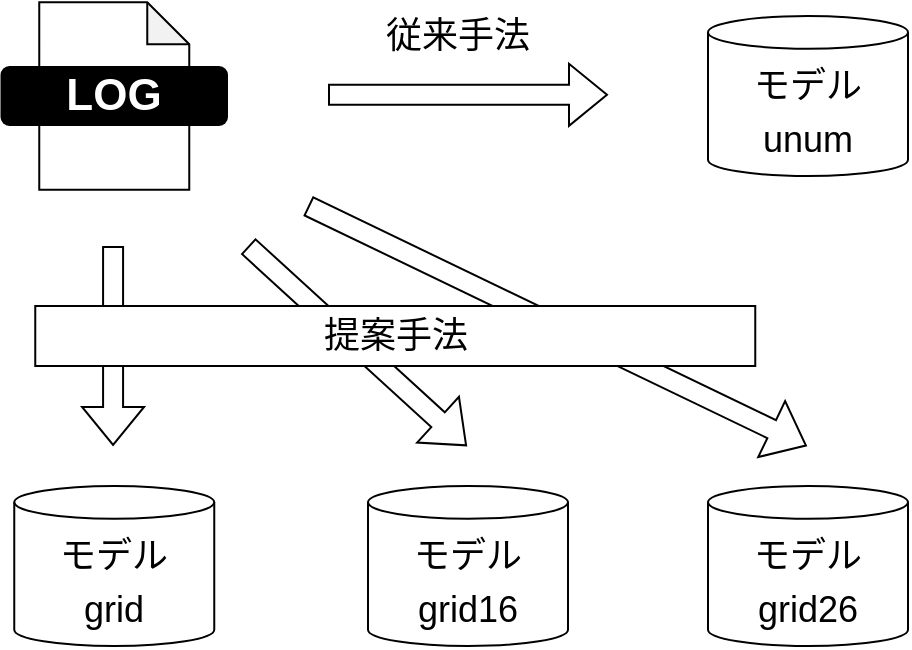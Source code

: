 <mxfile version="20.8.13" type="github">
  <diagram name="ページ1" id="foNejhQpv58raCO9X5WB">
    <mxGraphModel dx="1687" dy="927" grid="1" gridSize="10" guides="1" tooltips="1" connect="1" arrows="1" fold="1" page="1" pageScale="1" pageWidth="827" pageHeight="1169" math="0" shadow="0">
      <root>
        <mxCell id="0" />
        <mxCell id="1" parent="0" />
        <mxCell id="5ekteXIeJURZdxyqF-8k-1" value="" style="shape=note;whiteSpace=wrap;html=1;backgroundOutline=1;darkOpacity=0.05;size=21;" vertex="1" parent="1">
          <mxGeometry x="145.63" y="198.13" width="75" height="93.75" as="geometry" />
        </mxCell>
        <mxCell id="5ekteXIeJURZdxyqF-8k-2" value="&lt;span style=&quot;font-size: 22px;&quot;&gt;LOG&lt;/span&gt;" style="text;html=1;strokeColor=none;fillColor=#000000;align=center;verticalAlign=middle;whiteSpace=wrap;rounded=1;fontColor=#FFFFFF;fontStyle=1;fontSize=22;" vertex="1" parent="1">
          <mxGeometry x="126.25" y="230" width="113.75" height="30" as="geometry" />
        </mxCell>
        <mxCell id="5ekteXIeJURZdxyqF-8k-3" value="&lt;font style=&quot;font-size: 18px;&quot; color=&quot;#000000&quot;&gt;モデル&lt;br&gt;unum&lt;br&gt;&lt;/font&gt;" style="shape=cylinder3;whiteSpace=wrap;html=1;boundedLbl=1;backgroundOutline=1;size=8.179;rounded=1;labelBackgroundColor=none;fontSize=22;fontColor=#FFFFFF;fillColor=#FFFFFF;strokeColor=#000000;" vertex="1" parent="1">
          <mxGeometry x="480" y="205" width="100" height="80" as="geometry" />
        </mxCell>
        <mxCell id="5ekteXIeJURZdxyqF-8k-4" value="&lt;font style=&quot;font-size: 18px;&quot; color=&quot;#000000&quot;&gt;モデル&lt;br&gt;grid&lt;br&gt;&lt;/font&gt;" style="shape=cylinder3;whiteSpace=wrap;html=1;boundedLbl=1;backgroundOutline=1;size=8.179;rounded=1;labelBackgroundColor=none;fontSize=22;fontColor=#FFFFFF;fillColor=#FFFFFF;strokeColor=#000000;" vertex="1" parent="1">
          <mxGeometry x="133.13" y="440" width="100" height="80" as="geometry" />
        </mxCell>
        <mxCell id="5ekteXIeJURZdxyqF-8k-5" value="&lt;font style=&quot;font-size: 18px;&quot; color=&quot;#000000&quot;&gt;モデル&lt;br&gt;grid16&lt;br&gt;&lt;/font&gt;" style="shape=cylinder3;whiteSpace=wrap;html=1;boundedLbl=1;backgroundOutline=1;size=8.179;rounded=1;labelBackgroundColor=none;fontSize=22;fontColor=#FFFFFF;fillColor=#FFFFFF;strokeColor=#000000;" vertex="1" parent="1">
          <mxGeometry x="310" y="440" width="100" height="80" as="geometry" />
        </mxCell>
        <mxCell id="5ekteXIeJURZdxyqF-8k-6" value="&lt;font style=&quot;font-size: 18px;&quot; color=&quot;#000000&quot;&gt;モデル&lt;br&gt;grid26&lt;br&gt;&lt;/font&gt;" style="shape=cylinder3;whiteSpace=wrap;html=1;boundedLbl=1;backgroundOutline=1;size=8.179;rounded=1;labelBackgroundColor=none;fontSize=22;fontColor=#FFFFFF;fillColor=#FFFFFF;strokeColor=#000000;" vertex="1" parent="1">
          <mxGeometry x="480" y="440" width="100" height="80" as="geometry" />
        </mxCell>
        <mxCell id="5ekteXIeJURZdxyqF-8k-8" value="" style="shape=flexArrow;endArrow=classic;html=1;rounded=0;strokeWidth=1;fontSize=18;fontColor=#000000;" edge="1" parent="1">
          <mxGeometry width="50" height="50" relative="1" as="geometry">
            <mxPoint x="290" y="244.41" as="sourcePoint" />
            <mxPoint x="430" y="244.41" as="targetPoint" />
          </mxGeometry>
        </mxCell>
        <mxCell id="5ekteXIeJURZdxyqF-8k-9" value="" style="shape=flexArrow;endArrow=classic;html=1;rounded=0;strokeWidth=1;fontSize=18;fontColor=#000000;" edge="1" parent="1">
          <mxGeometry width="50" height="50" relative="1" as="geometry">
            <mxPoint x="182.54" y="320.0" as="sourcePoint" />
            <mxPoint x="182.54" y="420" as="targetPoint" />
          </mxGeometry>
        </mxCell>
        <mxCell id="5ekteXIeJURZdxyqF-8k-10" value="" style="shape=flexArrow;endArrow=classic;html=1;rounded=0;strokeWidth=1;fontSize=18;fontColor=#000000;" edge="1" parent="1">
          <mxGeometry width="50" height="50" relative="1" as="geometry">
            <mxPoint x="250" y="320" as="sourcePoint" />
            <mxPoint x="359.41" y="420" as="targetPoint" />
          </mxGeometry>
        </mxCell>
        <mxCell id="5ekteXIeJURZdxyqF-8k-11" value="" style="shape=flexArrow;endArrow=classic;html=1;rounded=0;strokeWidth=1;fontSize=18;fontColor=#000000;" edge="1" parent="1">
          <mxGeometry width="50" height="50" relative="1" as="geometry">
            <mxPoint x="280" y="300" as="sourcePoint" />
            <mxPoint x="529.41" y="420" as="targetPoint" />
          </mxGeometry>
        </mxCell>
        <mxCell id="5ekteXIeJURZdxyqF-8k-12" value="従来手法" style="text;html=1;strokeColor=none;fillColor=none;align=center;verticalAlign=middle;whiteSpace=wrap;rounded=0;fontSize=18;fontColor=#000000;" vertex="1" parent="1">
          <mxGeometry x="300" y="200" width="110" height="30" as="geometry" />
        </mxCell>
        <mxCell id="5ekteXIeJURZdxyqF-8k-13" value="提案手法" style="text;html=1;strokeColor=default;fillColor=default;align=center;verticalAlign=middle;whiteSpace=wrap;rounded=0;fontSize=18;fontColor=#000000;" vertex="1" parent="1">
          <mxGeometry x="143.63" y="350" width="360" height="30" as="geometry" />
        </mxCell>
      </root>
    </mxGraphModel>
  </diagram>
</mxfile>
